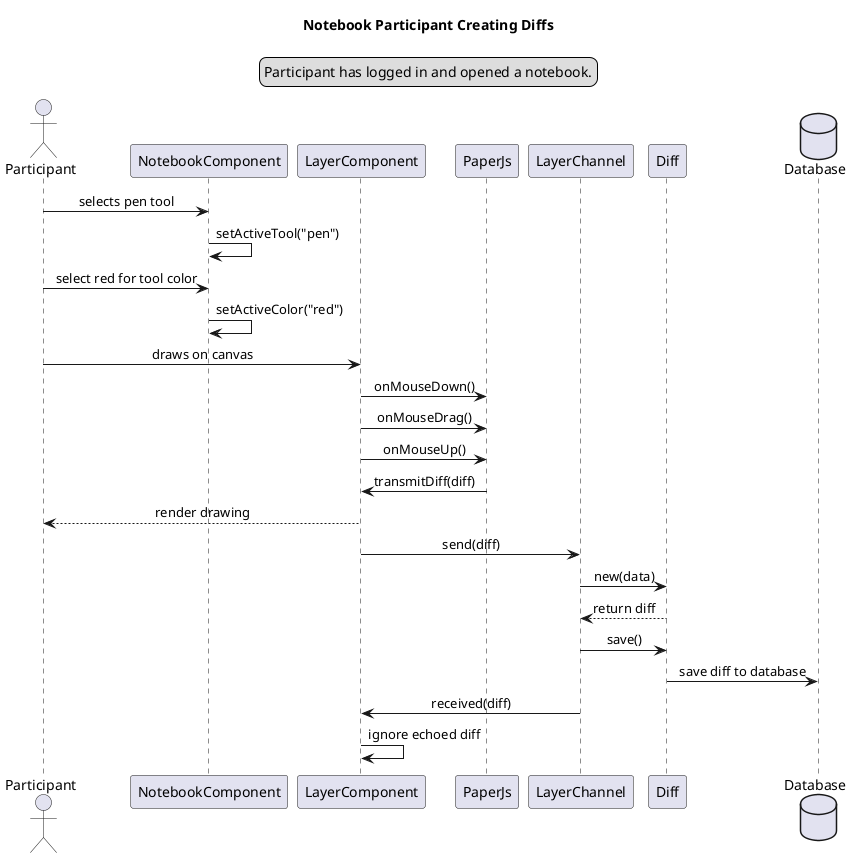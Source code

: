 @startuml Notebook Participant Creating Diffs
title Notebook Participant Creating Diffs
skinparam sequenceMessageAlign center
legend top
Participant has logged in and opened a notebook.
endlegend

actor Participant as partic
participant NotebookComponent as nc
participant LayerComponent as lc
participant PaperJs as pjs
participant LayerChannel as lch
participant Diff as d
database Database as db

partic -> nc : selects pen tool
nc -> nc : setActiveTool("pen")
partic -> nc : select red for tool color
nc -> nc : setActiveColor("red")
partic -> lc : draws on canvas

lc -> pjs : onMouseDown()
lc -> pjs : onMouseDrag()
lc -> pjs : onMouseUp()
pjs -> lc : transmitDiff(diff)

lc --> partic : render drawing
lc -> lch : send(diff)
lch -> d : new(data)
d --> lch : return diff
lch -> d : save()
d -> db : save diff to database
lch -> lc : received(diff)
lc -> lc : ignore echoed diff

@enduml